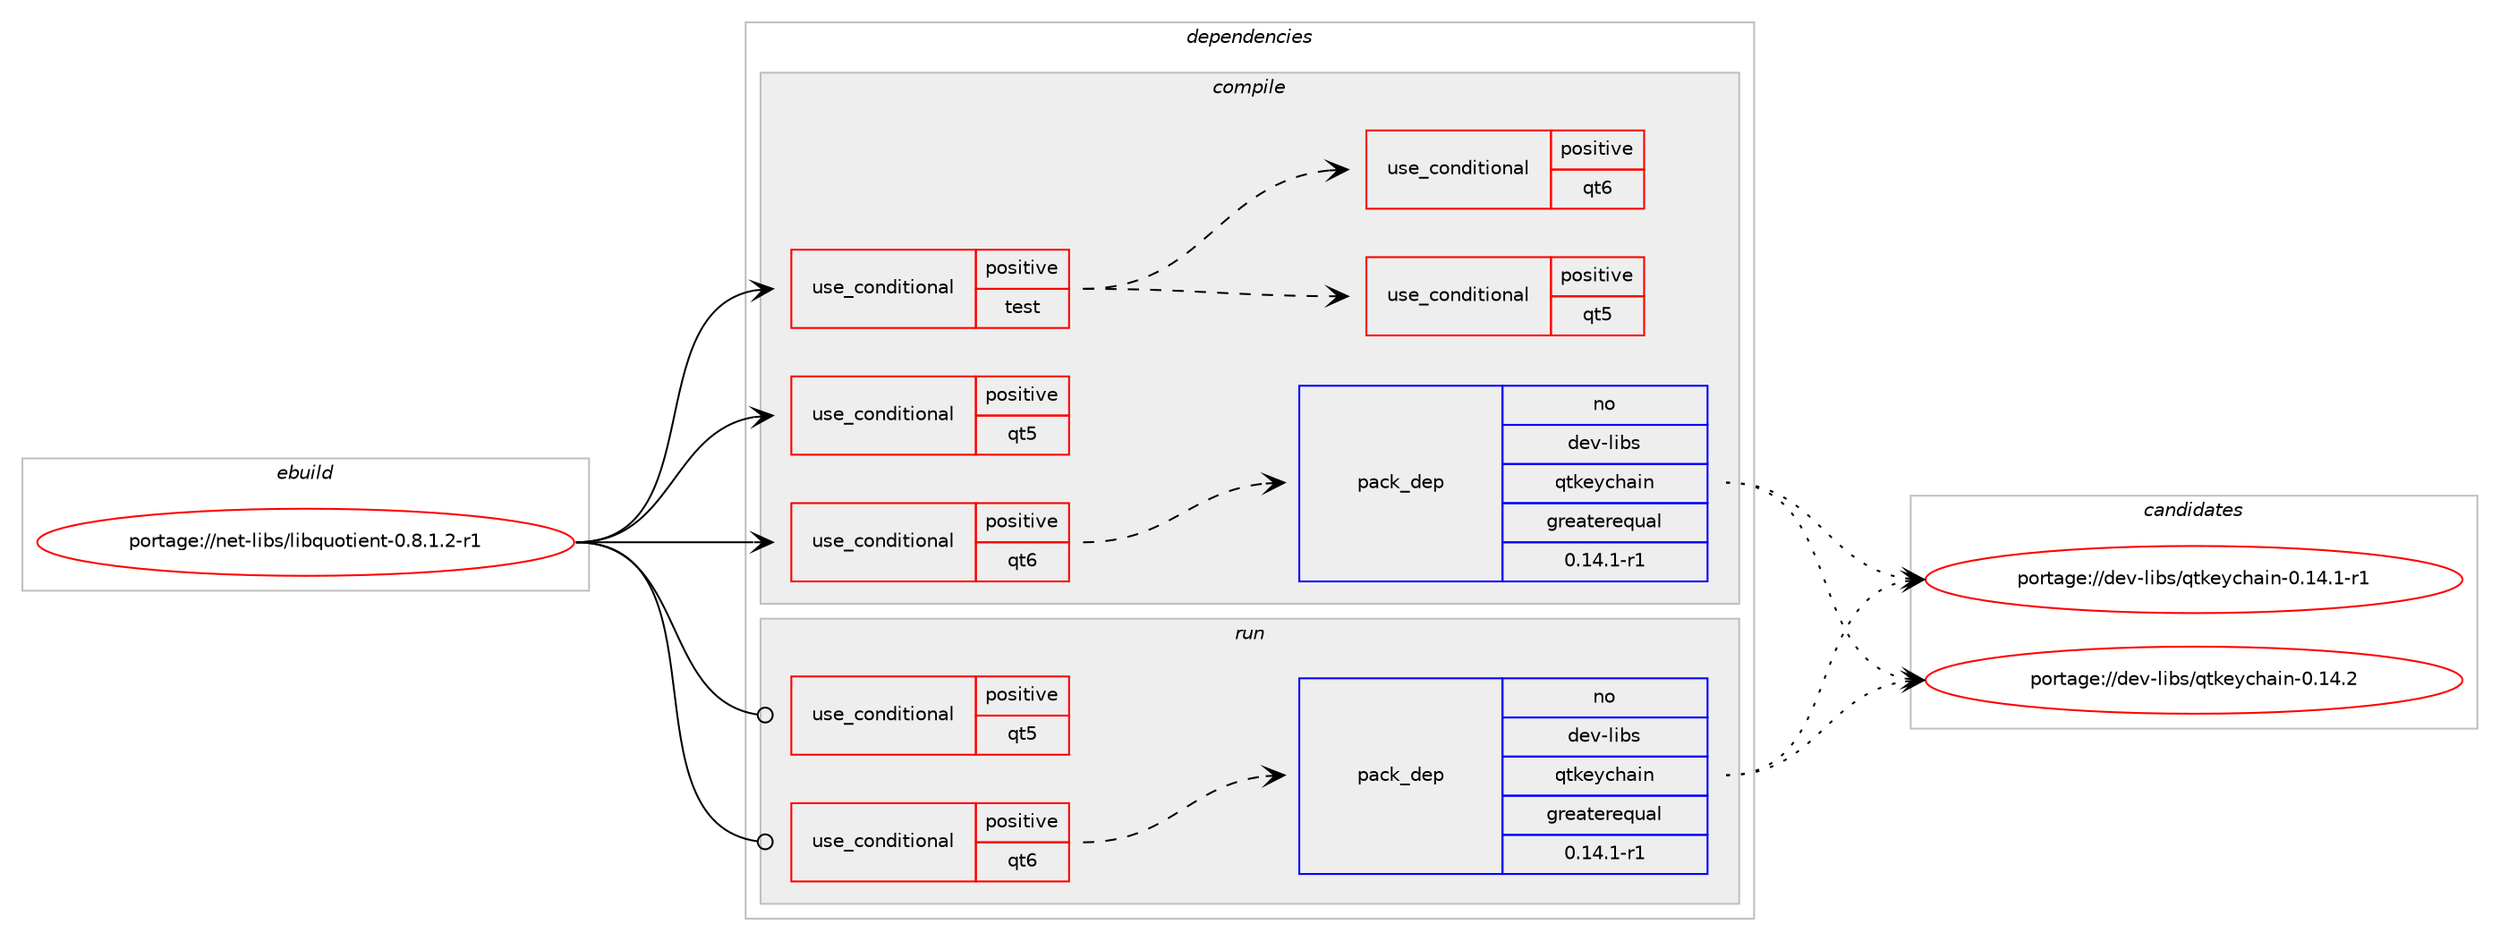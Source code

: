 digraph prolog {

# *************
# Graph options
# *************

newrank=true;
concentrate=true;
compound=true;
graph [rankdir=LR,fontname=Helvetica,fontsize=10,ranksep=1.5];#, ranksep=2.5, nodesep=0.2];
edge  [arrowhead=vee];
node  [fontname=Helvetica,fontsize=10];

# **********
# The ebuild
# **********

subgraph cluster_leftcol {
color=gray;
rank=same;
label=<<i>ebuild</i>>;
id [label="portage://net-libs/libquotient-0.8.1.2-r1", color=red, width=4, href="../net-libs/libquotient-0.8.1.2-r1.svg"];
}

# ****************
# The dependencies
# ****************

subgraph cluster_midcol {
color=gray;
label=<<i>dependencies</i>>;
subgraph cluster_compile {
fillcolor="#eeeeee";
style=filled;
label=<<i>compile</i>>;
subgraph cond2577 {
dependency3680 [label=<<TABLE BORDER="0" CELLBORDER="1" CELLSPACING="0" CELLPADDING="4"><TR><TD ROWSPAN="3" CELLPADDING="10">use_conditional</TD></TR><TR><TD>positive</TD></TR><TR><TD>qt5</TD></TR></TABLE>>, shape=none, color=red];
# *** BEGIN UNKNOWN DEPENDENCY TYPE (TODO) ***
# dependency3680 -> package_dependency(portage://net-libs/libquotient-0.8.1.2-r1,install,no,dev-libs,qtkeychain,none,[,,],any_same_slot,[use(enable(qt5),positive)])
# *** END UNKNOWN DEPENDENCY TYPE (TODO) ***

# *** BEGIN UNKNOWN DEPENDENCY TYPE (TODO) ***
# dependency3680 -> package_dependency(portage://net-libs/libquotient-0.8.1.2-r1,install,no,dev-qt,qtcore,none,[,,],[slot(5)],[])
# *** END UNKNOWN DEPENDENCY TYPE (TODO) ***

# *** BEGIN UNKNOWN DEPENDENCY TYPE (TODO) ***
# dependency3680 -> package_dependency(portage://net-libs/libquotient-0.8.1.2-r1,install,no,dev-qt,qtgui,none,[,,],[slot(5)],[])
# *** END UNKNOWN DEPENDENCY TYPE (TODO) ***

# *** BEGIN UNKNOWN DEPENDENCY TYPE (TODO) ***
# dependency3680 -> package_dependency(portage://net-libs/libquotient-0.8.1.2-r1,install,no,dev-qt,qtmultimedia,none,[,,],[slot(5)],[])
# *** END UNKNOWN DEPENDENCY TYPE (TODO) ***

# *** BEGIN UNKNOWN DEPENDENCY TYPE (TODO) ***
# dependency3680 -> package_dependency(portage://net-libs/libquotient-0.8.1.2-r1,install,no,dev-qt,qtnetwork,none,[,,],[slot(5)],[use(enable(ssl),none)])
# *** END UNKNOWN DEPENDENCY TYPE (TODO) ***

# *** BEGIN UNKNOWN DEPENDENCY TYPE (TODO) ***
# dependency3680 -> package_dependency(portage://net-libs/libquotient-0.8.1.2-r1,install,no,dev-qt,qtsql,none,[,,],[slot(5)],[])
# *** END UNKNOWN DEPENDENCY TYPE (TODO) ***

}
id:e -> dependency3680:w [weight=20,style="solid",arrowhead="vee"];
subgraph cond2578 {
dependency3681 [label=<<TABLE BORDER="0" CELLBORDER="1" CELLSPACING="0" CELLPADDING="4"><TR><TD ROWSPAN="3" CELLPADDING="10">use_conditional</TD></TR><TR><TD>positive</TD></TR><TR><TD>qt6</TD></TR></TABLE>>, shape=none, color=red];
subgraph pack1053 {
dependency3682 [label=<<TABLE BORDER="0" CELLBORDER="1" CELLSPACING="0" CELLPADDING="4" WIDTH="220"><TR><TD ROWSPAN="6" CELLPADDING="30">pack_dep</TD></TR><TR><TD WIDTH="110">no</TD></TR><TR><TD>dev-libs</TD></TR><TR><TD>qtkeychain</TD></TR><TR><TD>greaterequal</TD></TR><TR><TD>0.14.1-r1</TD></TR></TABLE>>, shape=none, color=blue];
}
dependency3681:e -> dependency3682:w [weight=20,style="dashed",arrowhead="vee"];
# *** BEGIN UNKNOWN DEPENDENCY TYPE (TODO) ***
# dependency3681 -> package_dependency(portage://net-libs/libquotient-0.8.1.2-r1,install,no,dev-qt,qtbase,none,[,,],[slot(6)],[use(enable(gui),none),use(enable(network),none),use(enable(sql),none),use(enable(ssl),none)])
# *** END UNKNOWN DEPENDENCY TYPE (TODO) ***

# *** BEGIN UNKNOWN DEPENDENCY TYPE (TODO) ***
# dependency3681 -> package_dependency(portage://net-libs/libquotient-0.8.1.2-r1,install,no,dev-qt,qtmultimedia,none,[,,],[slot(6)],[])
# *** END UNKNOWN DEPENDENCY TYPE (TODO) ***

}
id:e -> dependency3681:w [weight=20,style="solid",arrowhead="vee"];
subgraph cond2579 {
dependency3683 [label=<<TABLE BORDER="0" CELLBORDER="1" CELLSPACING="0" CELLPADDING="4"><TR><TD ROWSPAN="3" CELLPADDING="10">use_conditional</TD></TR><TR><TD>positive</TD></TR><TR><TD>test</TD></TR></TABLE>>, shape=none, color=red];
subgraph cond2580 {
dependency3684 [label=<<TABLE BORDER="0" CELLBORDER="1" CELLSPACING="0" CELLPADDING="4"><TR><TD ROWSPAN="3" CELLPADDING="10">use_conditional</TD></TR><TR><TD>positive</TD></TR><TR><TD>qt5</TD></TR></TABLE>>, shape=none, color=red];
# *** BEGIN UNKNOWN DEPENDENCY TYPE (TODO) ***
# dependency3684 -> package_dependency(portage://net-libs/libquotient-0.8.1.2-r1,install,no,dev-qt,qtconcurrent,none,[,,],[slot(5)],[])
# *** END UNKNOWN DEPENDENCY TYPE (TODO) ***

# *** BEGIN UNKNOWN DEPENDENCY TYPE (TODO) ***
# dependency3684 -> package_dependency(portage://net-libs/libquotient-0.8.1.2-r1,install,no,dev-qt,qttest,none,[,,],[slot(5)],[])
# *** END UNKNOWN DEPENDENCY TYPE (TODO) ***

}
dependency3683:e -> dependency3684:w [weight=20,style="dashed",arrowhead="vee"];
subgraph cond2581 {
dependency3685 [label=<<TABLE BORDER="0" CELLBORDER="1" CELLSPACING="0" CELLPADDING="4"><TR><TD ROWSPAN="3" CELLPADDING="10">use_conditional</TD></TR><TR><TD>positive</TD></TR><TR><TD>qt6</TD></TR></TABLE>>, shape=none, color=red];
# *** BEGIN UNKNOWN DEPENDENCY TYPE (TODO) ***
# dependency3685 -> package_dependency(portage://net-libs/libquotient-0.8.1.2-r1,install,no,dev-qt,qtbase,none,[,,],[slot(6)],[use(enable(concurrent),none)])
# *** END UNKNOWN DEPENDENCY TYPE (TODO) ***

}
dependency3683:e -> dependency3685:w [weight=20,style="dashed",arrowhead="vee"];
}
id:e -> dependency3683:w [weight=20,style="solid",arrowhead="vee"];
# *** BEGIN UNKNOWN DEPENDENCY TYPE (TODO) ***
# id -> package_dependency(portage://net-libs/libquotient-0.8.1.2-r1,install,no,dev-libs,olm,none,[,,],[],[])
# *** END UNKNOWN DEPENDENCY TYPE (TODO) ***

# *** BEGIN UNKNOWN DEPENDENCY TYPE (TODO) ***
# id -> package_dependency(portage://net-libs/libquotient-0.8.1.2-r1,install,no,dev-libs,openssl,none,[,,],any_same_slot,[])
# *** END UNKNOWN DEPENDENCY TYPE (TODO) ***

}
subgraph cluster_compileandrun {
fillcolor="#eeeeee";
style=filled;
label=<<i>compile and run</i>>;
}
subgraph cluster_run {
fillcolor="#eeeeee";
style=filled;
label=<<i>run</i>>;
subgraph cond2582 {
dependency3686 [label=<<TABLE BORDER="0" CELLBORDER="1" CELLSPACING="0" CELLPADDING="4"><TR><TD ROWSPAN="3" CELLPADDING="10">use_conditional</TD></TR><TR><TD>positive</TD></TR><TR><TD>qt5</TD></TR></TABLE>>, shape=none, color=red];
# *** BEGIN UNKNOWN DEPENDENCY TYPE (TODO) ***
# dependency3686 -> package_dependency(portage://net-libs/libquotient-0.8.1.2-r1,run,no,dev-libs,qtkeychain,none,[,,],any_same_slot,[use(enable(qt5),positive)])
# *** END UNKNOWN DEPENDENCY TYPE (TODO) ***

# *** BEGIN UNKNOWN DEPENDENCY TYPE (TODO) ***
# dependency3686 -> package_dependency(portage://net-libs/libquotient-0.8.1.2-r1,run,no,dev-qt,qtcore,none,[,,],[slot(5)],[])
# *** END UNKNOWN DEPENDENCY TYPE (TODO) ***

# *** BEGIN UNKNOWN DEPENDENCY TYPE (TODO) ***
# dependency3686 -> package_dependency(portage://net-libs/libquotient-0.8.1.2-r1,run,no,dev-qt,qtgui,none,[,,],[slot(5)],[])
# *** END UNKNOWN DEPENDENCY TYPE (TODO) ***

# *** BEGIN UNKNOWN DEPENDENCY TYPE (TODO) ***
# dependency3686 -> package_dependency(portage://net-libs/libquotient-0.8.1.2-r1,run,no,dev-qt,qtmultimedia,none,[,,],[slot(5)],[])
# *** END UNKNOWN DEPENDENCY TYPE (TODO) ***

# *** BEGIN UNKNOWN DEPENDENCY TYPE (TODO) ***
# dependency3686 -> package_dependency(portage://net-libs/libquotient-0.8.1.2-r1,run,no,dev-qt,qtnetwork,none,[,,],[slot(5)],[use(enable(ssl),none)])
# *** END UNKNOWN DEPENDENCY TYPE (TODO) ***

# *** BEGIN UNKNOWN DEPENDENCY TYPE (TODO) ***
# dependency3686 -> package_dependency(portage://net-libs/libquotient-0.8.1.2-r1,run,no,dev-qt,qtsql,none,[,,],[slot(5)],[])
# *** END UNKNOWN DEPENDENCY TYPE (TODO) ***

}
id:e -> dependency3686:w [weight=20,style="solid",arrowhead="odot"];
subgraph cond2583 {
dependency3687 [label=<<TABLE BORDER="0" CELLBORDER="1" CELLSPACING="0" CELLPADDING="4"><TR><TD ROWSPAN="3" CELLPADDING="10">use_conditional</TD></TR><TR><TD>positive</TD></TR><TR><TD>qt6</TD></TR></TABLE>>, shape=none, color=red];
subgraph pack1054 {
dependency3688 [label=<<TABLE BORDER="0" CELLBORDER="1" CELLSPACING="0" CELLPADDING="4" WIDTH="220"><TR><TD ROWSPAN="6" CELLPADDING="30">pack_dep</TD></TR><TR><TD WIDTH="110">no</TD></TR><TR><TD>dev-libs</TD></TR><TR><TD>qtkeychain</TD></TR><TR><TD>greaterequal</TD></TR><TR><TD>0.14.1-r1</TD></TR></TABLE>>, shape=none, color=blue];
}
dependency3687:e -> dependency3688:w [weight=20,style="dashed",arrowhead="vee"];
# *** BEGIN UNKNOWN DEPENDENCY TYPE (TODO) ***
# dependency3687 -> package_dependency(portage://net-libs/libquotient-0.8.1.2-r1,run,no,dev-qt,qtbase,none,[,,],[slot(6)],[use(enable(gui),none),use(enable(network),none),use(enable(sql),none),use(enable(ssl),none)])
# *** END UNKNOWN DEPENDENCY TYPE (TODO) ***

# *** BEGIN UNKNOWN DEPENDENCY TYPE (TODO) ***
# dependency3687 -> package_dependency(portage://net-libs/libquotient-0.8.1.2-r1,run,no,dev-qt,qtmultimedia,none,[,,],[slot(6)],[])
# *** END UNKNOWN DEPENDENCY TYPE (TODO) ***

}
id:e -> dependency3687:w [weight=20,style="solid",arrowhead="odot"];
# *** BEGIN UNKNOWN DEPENDENCY TYPE (TODO) ***
# id -> package_dependency(portage://net-libs/libquotient-0.8.1.2-r1,run,no,dev-libs,olm,none,[,,],[],[])
# *** END UNKNOWN DEPENDENCY TYPE (TODO) ***

# *** BEGIN UNKNOWN DEPENDENCY TYPE (TODO) ***
# id -> package_dependency(portage://net-libs/libquotient-0.8.1.2-r1,run,no,dev-libs,openssl,none,[,,],any_same_slot,[])
# *** END UNKNOWN DEPENDENCY TYPE (TODO) ***

}
}

# **************
# The candidates
# **************

subgraph cluster_choices {
rank=same;
color=gray;
label=<<i>candidates</i>>;

subgraph choice1053 {
color=black;
nodesep=1;
choice1001011184510810598115471131161071011219910497105110454846495246494511449 [label="portage://dev-libs/qtkeychain-0.14.1-r1", color=red, width=4,href="../dev-libs/qtkeychain-0.14.1-r1.svg"];
choice100101118451081059811547113116107101121991049710511045484649524650 [label="portage://dev-libs/qtkeychain-0.14.2", color=red, width=4,href="../dev-libs/qtkeychain-0.14.2.svg"];
dependency3682:e -> choice1001011184510810598115471131161071011219910497105110454846495246494511449:w [style=dotted,weight="100"];
dependency3682:e -> choice100101118451081059811547113116107101121991049710511045484649524650:w [style=dotted,weight="100"];
}
subgraph choice1054 {
color=black;
nodesep=1;
choice1001011184510810598115471131161071011219910497105110454846495246494511449 [label="portage://dev-libs/qtkeychain-0.14.1-r1", color=red, width=4,href="../dev-libs/qtkeychain-0.14.1-r1.svg"];
choice100101118451081059811547113116107101121991049710511045484649524650 [label="portage://dev-libs/qtkeychain-0.14.2", color=red, width=4,href="../dev-libs/qtkeychain-0.14.2.svg"];
dependency3688:e -> choice1001011184510810598115471131161071011219910497105110454846495246494511449:w [style=dotted,weight="100"];
dependency3688:e -> choice100101118451081059811547113116107101121991049710511045484649524650:w [style=dotted,weight="100"];
}
}

}
